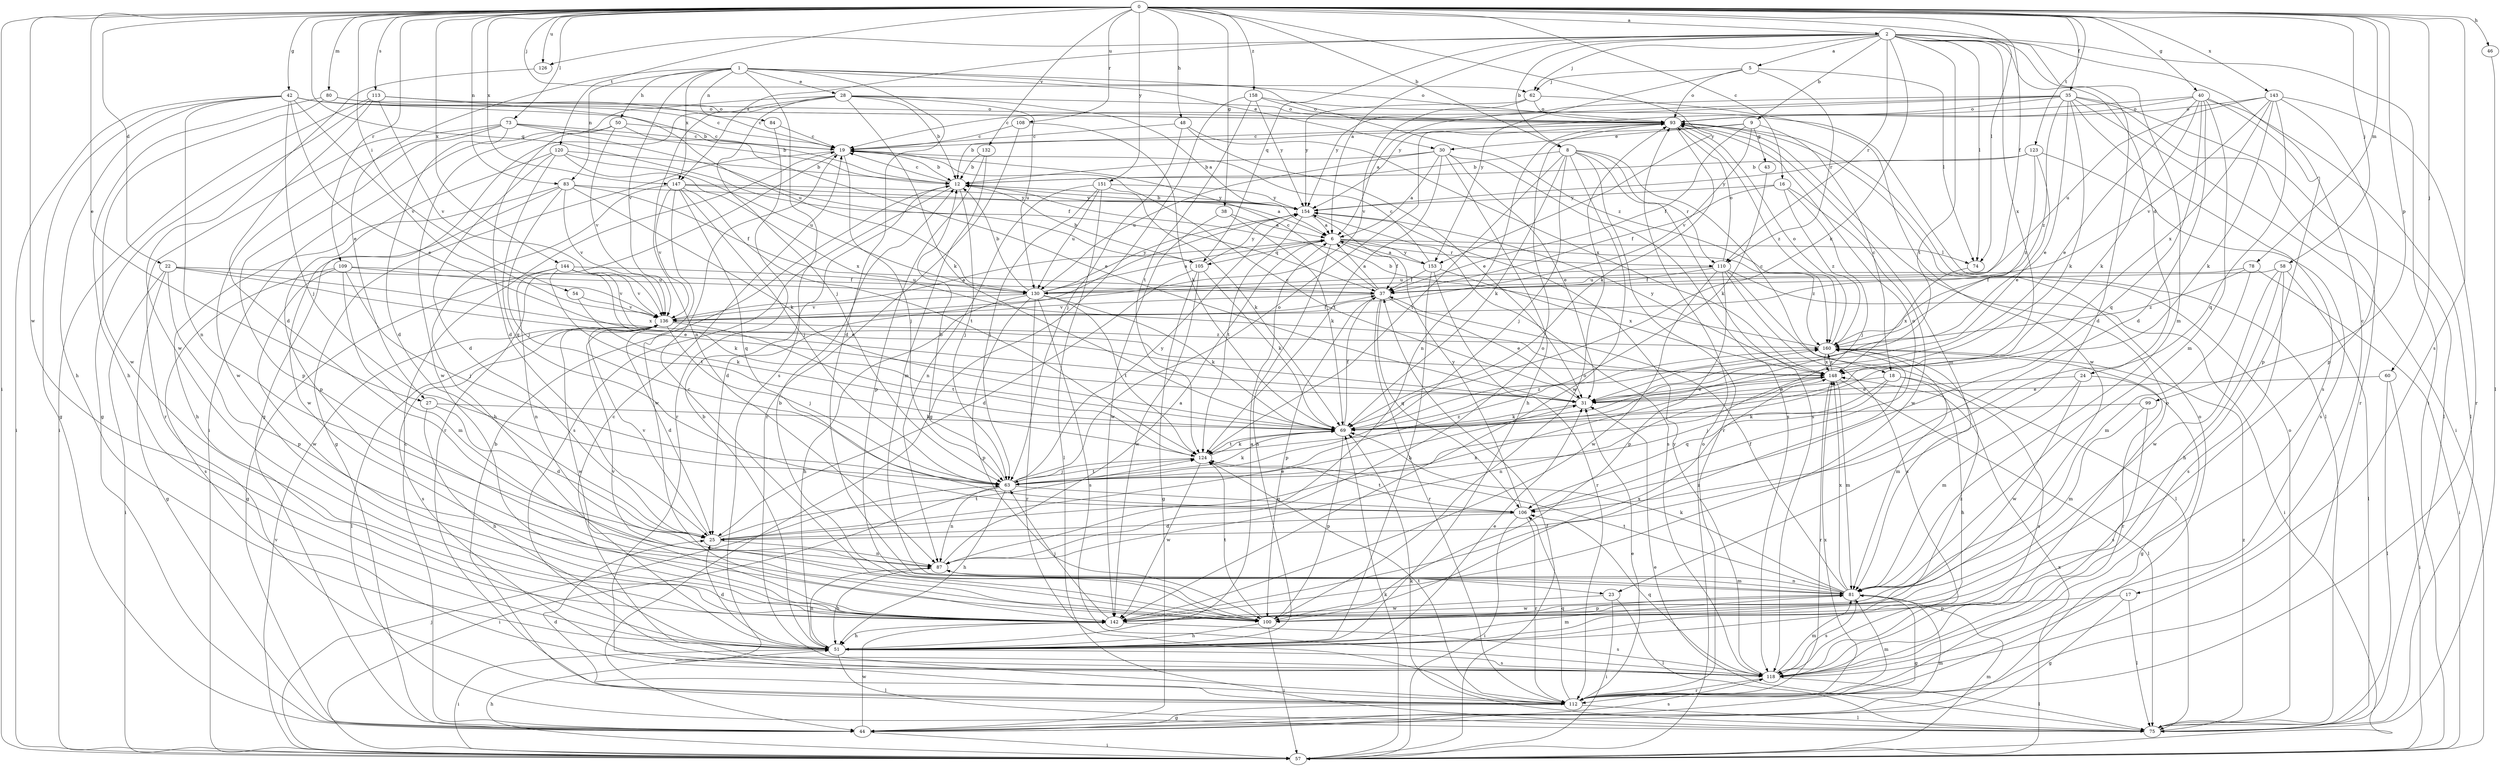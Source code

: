 strict digraph  {
0;
1;
2;
5;
6;
8;
9;
12;
16;
17;
18;
19;
22;
23;
24;
25;
27;
28;
30;
31;
35;
37;
38;
40;
42;
43;
44;
46;
48;
50;
51;
54;
57;
58;
60;
62;
63;
69;
73;
74;
75;
78;
80;
81;
83;
84;
87;
93;
99;
100;
105;
106;
108;
109;
110;
112;
113;
118;
120;
123;
124;
126;
130;
132;
136;
142;
143;
144;
147;
148;
151;
153;
154;
158;
160;
0 -> 2  [label=a];
0 -> 8  [label=b];
0 -> 16  [label=c];
0 -> 22  [label=d];
0 -> 27  [label=e];
0 -> 35  [label=f];
0 -> 37  [label=f];
0 -> 38  [label=g];
0 -> 40  [label=g];
0 -> 42  [label=g];
0 -> 46  [label=h];
0 -> 48  [label=h];
0 -> 54  [label=i];
0 -> 57  [label=i];
0 -> 58  [label=j];
0 -> 60  [label=j];
0 -> 62  [label=j];
0 -> 73  [label=l];
0 -> 74  [label=l];
0 -> 78  [label=m];
0 -> 80  [label=m];
0 -> 83  [label=n];
0 -> 99  [label=p];
0 -> 105  [label=q];
0 -> 108  [label=r];
0 -> 109  [label=r];
0 -> 113  [label=s];
0 -> 118  [label=s];
0 -> 120  [label=t];
0 -> 123  [label=t];
0 -> 126  [label=u];
0 -> 132  [label=v];
0 -> 142  [label=w];
0 -> 143  [label=x];
0 -> 144  [label=x];
0 -> 147  [label=x];
0 -> 151  [label=y];
0 -> 153  [label=y];
0 -> 158  [label=z];
1 -> 23  [label=d];
1 -> 27  [label=e];
1 -> 28  [label=e];
1 -> 30  [label=e];
1 -> 50  [label=h];
1 -> 83  [label=n];
1 -> 84  [label=n];
1 -> 93  [label=o];
1 -> 118  [label=s];
1 -> 136  [label=v];
1 -> 147  [label=x];
1 -> 160  [label=z];
2 -> 5  [label=a];
2 -> 6  [label=a];
2 -> 8  [label=b];
2 -> 9  [label=b];
2 -> 17  [label=c];
2 -> 23  [label=d];
2 -> 24  [label=d];
2 -> 57  [label=i];
2 -> 62  [label=j];
2 -> 69  [label=k];
2 -> 74  [label=l];
2 -> 81  [label=m];
2 -> 105  [label=q];
2 -> 110  [label=r];
2 -> 124  [label=t];
2 -> 126  [label=u];
2 -> 147  [label=x];
2 -> 148  [label=x];
5 -> 62  [label=j];
5 -> 74  [label=l];
5 -> 93  [label=o];
5 -> 110  [label=r];
5 -> 153  [label=y];
6 -> 37  [label=f];
6 -> 51  [label=h];
6 -> 74  [label=l];
6 -> 105  [label=q];
6 -> 110  [label=r];
6 -> 153  [label=y];
6 -> 160  [label=z];
8 -> 12  [label=b];
8 -> 18  [label=c];
8 -> 63  [label=j];
8 -> 69  [label=k];
8 -> 110  [label=r];
8 -> 112  [label=r];
8 -> 118  [label=s];
8 -> 124  [label=t];
8 -> 142  [label=w];
9 -> 12  [label=b];
9 -> 18  [label=c];
9 -> 30  [label=e];
9 -> 37  [label=f];
9 -> 43  [label=g];
9 -> 136  [label=v];
12 -> 19  [label=c];
12 -> 63  [label=j];
12 -> 118  [label=s];
12 -> 154  [label=y];
16 -> 37  [label=f];
16 -> 63  [label=j];
16 -> 142  [label=w];
16 -> 154  [label=y];
16 -> 160  [label=z];
17 -> 44  [label=g];
17 -> 75  [label=l];
17 -> 100  [label=p];
18 -> 31  [label=e];
18 -> 51  [label=h];
18 -> 63  [label=j];
18 -> 106  [label=q];
18 -> 118  [label=s];
19 -> 12  [label=b];
19 -> 44  [label=g];
19 -> 63  [label=j];
19 -> 112  [label=r];
22 -> 31  [label=e];
22 -> 44  [label=g];
22 -> 57  [label=i];
22 -> 100  [label=p];
22 -> 130  [label=u];
22 -> 148  [label=x];
23 -> 57  [label=i];
23 -> 75  [label=l];
23 -> 142  [label=w];
24 -> 31  [label=e];
24 -> 44  [label=g];
24 -> 81  [label=m];
24 -> 142  [label=w];
25 -> 31  [label=e];
25 -> 87  [label=n];
25 -> 124  [label=t];
25 -> 136  [label=v];
25 -> 148  [label=x];
27 -> 25  [label=d];
27 -> 51  [label=h];
27 -> 69  [label=k];
28 -> 6  [label=a];
28 -> 12  [label=b];
28 -> 44  [label=g];
28 -> 57  [label=i];
28 -> 63  [label=j];
28 -> 69  [label=k];
28 -> 87  [label=n];
28 -> 93  [label=o];
28 -> 130  [label=u];
30 -> 6  [label=a];
30 -> 12  [label=b];
30 -> 31  [label=e];
30 -> 51  [label=h];
30 -> 118  [label=s];
30 -> 124  [label=t];
30 -> 130  [label=u];
31 -> 19  [label=c];
31 -> 69  [label=k];
35 -> 6  [label=a];
35 -> 19  [label=c];
35 -> 31  [label=e];
35 -> 57  [label=i];
35 -> 69  [label=k];
35 -> 75  [label=l];
35 -> 93  [label=o];
35 -> 112  [label=r];
35 -> 118  [label=s];
35 -> 154  [label=y];
35 -> 160  [label=z];
37 -> 6  [label=a];
37 -> 19  [label=c];
37 -> 31  [label=e];
37 -> 100  [label=p];
37 -> 106  [label=q];
37 -> 112  [label=r];
37 -> 136  [label=v];
38 -> 6  [label=a];
38 -> 69  [label=k];
38 -> 142  [label=w];
40 -> 25  [label=d];
40 -> 31  [label=e];
40 -> 69  [label=k];
40 -> 75  [label=l];
40 -> 81  [label=m];
40 -> 93  [label=o];
40 -> 100  [label=p];
40 -> 106  [label=q];
40 -> 154  [label=y];
42 -> 12  [label=b];
42 -> 19  [label=c];
42 -> 31  [label=e];
42 -> 44  [label=g];
42 -> 51  [label=h];
42 -> 57  [label=i];
42 -> 63  [label=j];
42 -> 87  [label=n];
42 -> 93  [label=o];
42 -> 136  [label=v];
43 -> 69  [label=k];
44 -> 19  [label=c];
44 -> 57  [label=i];
44 -> 81  [label=m];
44 -> 118  [label=s];
44 -> 142  [label=w];
46 -> 75  [label=l];
48 -> 19  [label=c];
48 -> 31  [label=e];
48 -> 63  [label=j];
48 -> 148  [label=x];
50 -> 19  [label=c];
50 -> 25  [label=d];
50 -> 31  [label=e];
50 -> 136  [label=v];
50 -> 142  [label=w];
51 -> 6  [label=a];
51 -> 12  [label=b];
51 -> 25  [label=d];
51 -> 31  [label=e];
51 -> 57  [label=i];
51 -> 75  [label=l];
51 -> 81  [label=m];
51 -> 87  [label=n];
51 -> 118  [label=s];
51 -> 160  [label=z];
54 -> 69  [label=k];
54 -> 136  [label=v];
57 -> 37  [label=f];
57 -> 51  [label=h];
57 -> 63  [label=j];
57 -> 69  [label=k];
57 -> 81  [label=m];
57 -> 93  [label=o];
57 -> 136  [label=v];
57 -> 148  [label=x];
58 -> 37  [label=f];
58 -> 51  [label=h];
58 -> 75  [label=l];
58 -> 118  [label=s];
58 -> 142  [label=w];
60 -> 31  [label=e];
60 -> 57  [label=i];
60 -> 75  [label=l];
62 -> 93  [label=o];
62 -> 136  [label=v];
62 -> 142  [label=w];
62 -> 154  [label=y];
63 -> 12  [label=b];
63 -> 51  [label=h];
63 -> 57  [label=i];
63 -> 69  [label=k];
63 -> 87  [label=n];
63 -> 93  [label=o];
63 -> 106  [label=q];
63 -> 124  [label=t];
63 -> 154  [label=y];
63 -> 160  [label=z];
69 -> 37  [label=f];
69 -> 100  [label=p];
69 -> 124  [label=t];
69 -> 160  [label=z];
73 -> 12  [label=b];
73 -> 19  [label=c];
73 -> 25  [label=d];
73 -> 37  [label=f];
73 -> 100  [label=p];
73 -> 112  [label=r];
73 -> 142  [label=w];
74 -> 148  [label=x];
75 -> 31  [label=e];
75 -> 69  [label=k];
75 -> 93  [label=o];
75 -> 160  [label=z];
78 -> 57  [label=i];
78 -> 81  [label=m];
78 -> 130  [label=u];
78 -> 160  [label=z];
80 -> 19  [label=c];
80 -> 51  [label=h];
80 -> 93  [label=o];
80 -> 142  [label=w];
81 -> 37  [label=f];
81 -> 44  [label=g];
81 -> 69  [label=k];
81 -> 87  [label=n];
81 -> 100  [label=p];
81 -> 118  [label=s];
81 -> 124  [label=t];
81 -> 142  [label=w];
81 -> 148  [label=x];
83 -> 37  [label=f];
83 -> 51  [label=h];
83 -> 63  [label=j];
83 -> 69  [label=k];
83 -> 136  [label=v];
83 -> 142  [label=w];
83 -> 154  [label=y];
84 -> 19  [label=c];
84 -> 112  [label=r];
87 -> 6  [label=a];
87 -> 51  [label=h];
87 -> 81  [label=m];
87 -> 93  [label=o];
93 -> 19  [label=c];
93 -> 69  [label=k];
93 -> 81  [label=m];
93 -> 87  [label=n];
93 -> 160  [label=z];
99 -> 69  [label=k];
99 -> 81  [label=m];
99 -> 118  [label=s];
100 -> 12  [label=b];
100 -> 19  [label=c];
100 -> 51  [label=h];
100 -> 57  [label=i];
100 -> 93  [label=o];
100 -> 124  [label=t];
100 -> 136  [label=v];
100 -> 148  [label=x];
105 -> 12  [label=b];
105 -> 25  [label=d];
105 -> 44  [label=g];
105 -> 69  [label=k];
105 -> 142  [label=w];
105 -> 154  [label=y];
106 -> 25  [label=d];
106 -> 57  [label=i];
106 -> 93  [label=o];
106 -> 112  [label=r];
106 -> 124  [label=t];
106 -> 154  [label=y];
108 -> 19  [label=c];
108 -> 69  [label=k];
108 -> 112  [label=r];
109 -> 37  [label=f];
109 -> 63  [label=j];
109 -> 81  [label=m];
109 -> 118  [label=s];
109 -> 136  [label=v];
109 -> 142  [label=w];
110 -> 37  [label=f];
110 -> 57  [label=i];
110 -> 75  [label=l];
110 -> 93  [label=o];
110 -> 100  [label=p];
110 -> 118  [label=s];
110 -> 130  [label=u];
110 -> 142  [label=w];
112 -> 12  [label=b];
112 -> 25  [label=d];
112 -> 31  [label=e];
112 -> 44  [label=g];
112 -> 75  [label=l];
112 -> 81  [label=m];
112 -> 93  [label=o];
112 -> 106  [label=q];
112 -> 124  [label=t];
112 -> 148  [label=x];
113 -> 25  [label=d];
113 -> 44  [label=g];
113 -> 57  [label=i];
113 -> 93  [label=o];
113 -> 130  [label=u];
113 -> 136  [label=v];
118 -> 19  [label=c];
118 -> 75  [label=l];
118 -> 81  [label=m];
118 -> 93  [label=o];
118 -> 106  [label=q];
118 -> 112  [label=r];
118 -> 154  [label=y];
120 -> 12  [label=b];
120 -> 25  [label=d];
120 -> 100  [label=p];
120 -> 106  [label=q];
120 -> 130  [label=u];
120 -> 148  [label=x];
123 -> 12  [label=b];
123 -> 31  [label=e];
123 -> 118  [label=s];
123 -> 154  [label=y];
123 -> 160  [label=z];
124 -> 63  [label=j];
124 -> 69  [label=k];
124 -> 142  [label=w];
126 -> 142  [label=w];
130 -> 6  [label=a];
130 -> 12  [label=b];
130 -> 51  [label=h];
130 -> 69  [label=k];
130 -> 100  [label=p];
130 -> 112  [label=r];
130 -> 118  [label=s];
130 -> 124  [label=t];
130 -> 136  [label=v];
130 -> 154  [label=y];
132 -> 12  [label=b];
132 -> 81  [label=m];
132 -> 100  [label=p];
136 -> 6  [label=a];
136 -> 25  [label=d];
136 -> 37  [label=f];
136 -> 63  [label=j];
136 -> 75  [label=l];
136 -> 118  [label=s];
136 -> 124  [label=t];
136 -> 142  [label=w];
136 -> 160  [label=z];
142 -> 51  [label=h];
142 -> 63  [label=j];
142 -> 118  [label=s];
142 -> 160  [label=z];
143 -> 69  [label=k];
143 -> 93  [label=o];
143 -> 100  [label=p];
143 -> 106  [label=q];
143 -> 112  [label=r];
143 -> 130  [label=u];
143 -> 136  [label=v];
143 -> 148  [label=x];
144 -> 31  [label=e];
144 -> 44  [label=g];
144 -> 69  [label=k];
144 -> 87  [label=n];
144 -> 124  [label=t];
144 -> 130  [label=u];
144 -> 136  [label=v];
147 -> 6  [label=a];
147 -> 51  [label=h];
147 -> 63  [label=j];
147 -> 106  [label=q];
147 -> 124  [label=t];
147 -> 136  [label=v];
147 -> 142  [label=w];
147 -> 154  [label=y];
148 -> 31  [label=e];
148 -> 75  [label=l];
148 -> 81  [label=m];
148 -> 87  [label=n];
148 -> 112  [label=r];
148 -> 154  [label=y];
148 -> 160  [label=z];
151 -> 63  [label=j];
151 -> 69  [label=k];
151 -> 75  [label=l];
151 -> 87  [label=n];
151 -> 130  [label=u];
151 -> 154  [label=y];
153 -> 6  [label=a];
153 -> 19  [label=c];
153 -> 37  [label=f];
153 -> 51  [label=h];
153 -> 112  [label=r];
153 -> 148  [label=x];
154 -> 6  [label=a];
154 -> 12  [label=b];
154 -> 25  [label=d];
154 -> 118  [label=s];
154 -> 124  [label=t];
158 -> 44  [label=g];
158 -> 75  [label=l];
158 -> 93  [label=o];
158 -> 124  [label=t];
158 -> 154  [label=y];
160 -> 12  [label=b];
160 -> 81  [label=m];
160 -> 93  [label=o];
160 -> 112  [label=r];
160 -> 148  [label=x];
}
